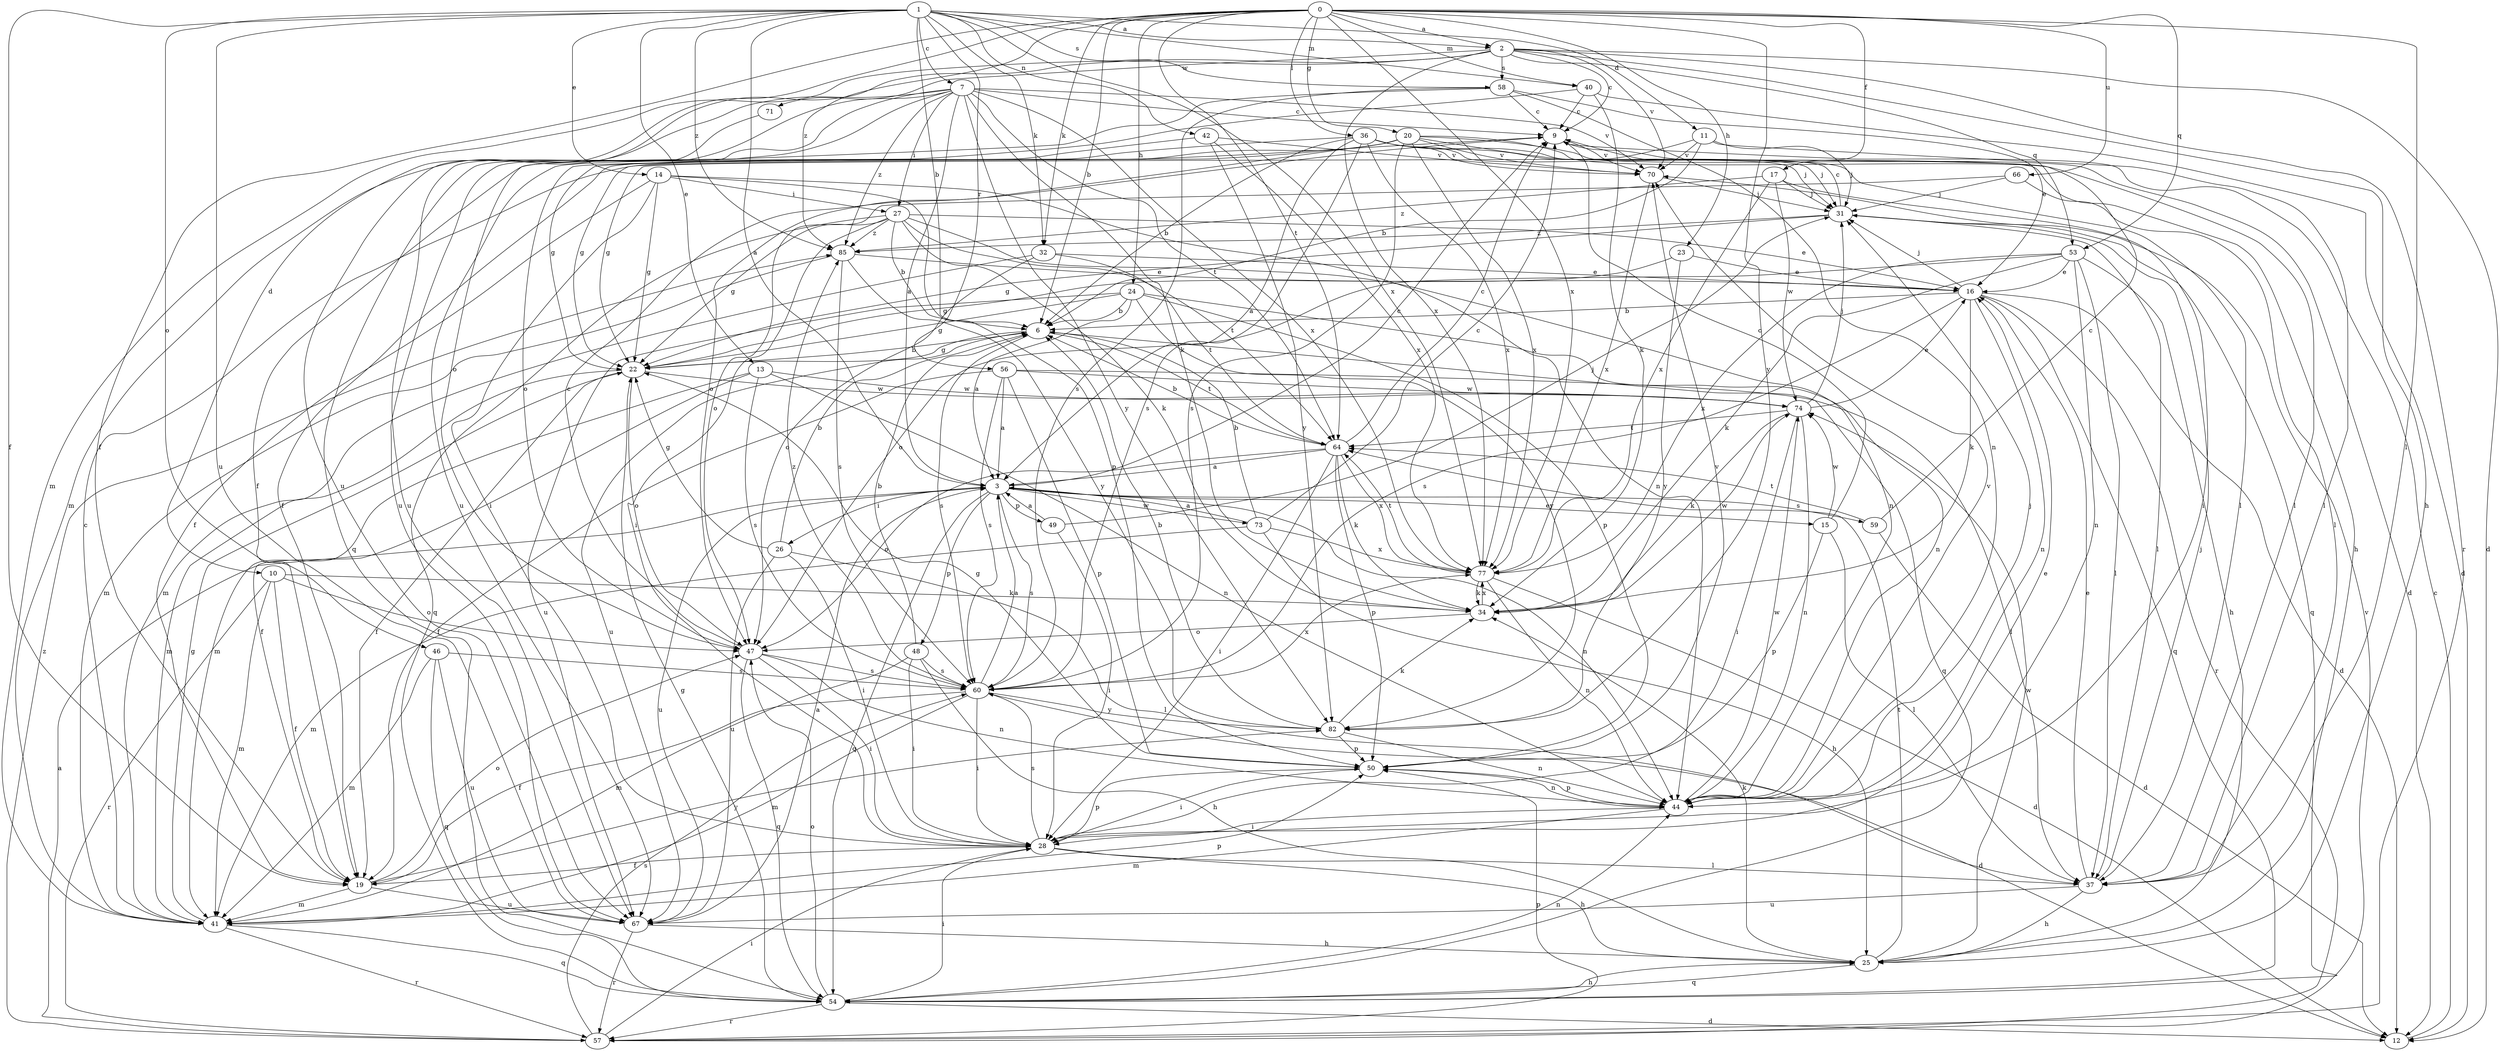 strict digraph  {
0;
1;
2;
3;
6;
7;
9;
10;
11;
12;
13;
14;
15;
16;
17;
19;
20;
22;
23;
24;
25;
26;
27;
28;
31;
32;
34;
36;
37;
40;
41;
42;
44;
46;
47;
48;
49;
50;
53;
54;
56;
57;
58;
59;
60;
64;
66;
67;
70;
71;
73;
74;
77;
82;
85;
0 -> 2  [label=a];
0 -> 6  [label=b];
0 -> 10  [label=d];
0 -> 17  [label=f];
0 -> 19  [label=f];
0 -> 20  [label=g];
0 -> 23  [label=h];
0 -> 24  [label=h];
0 -> 32  [label=k];
0 -> 36  [label=l];
0 -> 37  [label=l];
0 -> 40  [label=m];
0 -> 53  [label=q];
0 -> 64  [label=t];
0 -> 66  [label=u];
0 -> 77  [label=x];
0 -> 82  [label=y];
0 -> 85  [label=z];
1 -> 2  [label=a];
1 -> 3  [label=a];
1 -> 6  [label=b];
1 -> 7  [label=c];
1 -> 11  [label=d];
1 -> 13  [label=e];
1 -> 14  [label=e];
1 -> 19  [label=f];
1 -> 32  [label=k];
1 -> 40  [label=m];
1 -> 42  [label=n];
1 -> 46  [label=o];
1 -> 56  [label=r];
1 -> 58  [label=s];
1 -> 67  [label=u];
1 -> 77  [label=x];
1 -> 85  [label=z];
2 -> 9  [label=c];
2 -> 12  [label=d];
2 -> 25  [label=h];
2 -> 41  [label=m];
2 -> 53  [label=q];
2 -> 57  [label=r];
2 -> 58  [label=s];
2 -> 67  [label=u];
2 -> 70  [label=v];
2 -> 71  [label=w];
2 -> 77  [label=x];
3 -> 9  [label=c];
3 -> 15  [label=e];
3 -> 26  [label=i];
3 -> 44  [label=n];
3 -> 48  [label=p];
3 -> 49  [label=p];
3 -> 54  [label=q];
3 -> 59  [label=s];
3 -> 60  [label=s];
3 -> 67  [label=u];
3 -> 73  [label=w];
6 -> 22  [label=g];
6 -> 54  [label=q];
6 -> 60  [label=s];
6 -> 64  [label=t];
6 -> 67  [label=u];
7 -> 3  [label=a];
7 -> 9  [label=c];
7 -> 27  [label=i];
7 -> 34  [label=k];
7 -> 41  [label=m];
7 -> 47  [label=o];
7 -> 54  [label=q];
7 -> 64  [label=t];
7 -> 67  [label=u];
7 -> 70  [label=v];
7 -> 77  [label=x];
7 -> 82  [label=y];
7 -> 85  [label=z];
9 -> 70  [label=v];
10 -> 19  [label=f];
10 -> 34  [label=k];
10 -> 41  [label=m];
10 -> 47  [label=o];
10 -> 57  [label=r];
11 -> 6  [label=b];
11 -> 22  [label=g];
11 -> 31  [label=j];
11 -> 37  [label=l];
11 -> 70  [label=v];
12 -> 9  [label=c];
13 -> 19  [label=f];
13 -> 41  [label=m];
13 -> 44  [label=n];
13 -> 60  [label=s];
13 -> 74  [label=w];
14 -> 19  [label=f];
14 -> 22  [label=g];
14 -> 27  [label=i];
14 -> 28  [label=i];
14 -> 44  [label=n];
14 -> 50  [label=p];
15 -> 9  [label=c];
15 -> 37  [label=l];
15 -> 50  [label=p];
15 -> 74  [label=w];
16 -> 6  [label=b];
16 -> 12  [label=d];
16 -> 31  [label=j];
16 -> 34  [label=k];
16 -> 44  [label=n];
16 -> 54  [label=q];
16 -> 57  [label=r];
16 -> 60  [label=s];
17 -> 28  [label=i];
17 -> 31  [label=j];
17 -> 74  [label=w];
17 -> 77  [label=x];
17 -> 85  [label=z];
19 -> 41  [label=m];
19 -> 47  [label=o];
19 -> 67  [label=u];
19 -> 82  [label=y];
20 -> 12  [label=d];
20 -> 19  [label=f];
20 -> 22  [label=g];
20 -> 31  [label=j];
20 -> 37  [label=l];
20 -> 47  [label=o];
20 -> 60  [label=s];
20 -> 70  [label=v];
20 -> 77  [label=x];
22 -> 6  [label=b];
22 -> 19  [label=f];
22 -> 41  [label=m];
22 -> 47  [label=o];
22 -> 74  [label=w];
23 -> 16  [label=e];
23 -> 22  [label=g];
23 -> 82  [label=y];
24 -> 3  [label=a];
24 -> 6  [label=b];
24 -> 22  [label=g];
24 -> 44  [label=n];
24 -> 50  [label=p];
24 -> 67  [label=u];
24 -> 82  [label=y];
25 -> 34  [label=k];
25 -> 54  [label=q];
25 -> 64  [label=t];
25 -> 74  [label=w];
26 -> 6  [label=b];
26 -> 22  [label=g];
26 -> 28  [label=i];
26 -> 37  [label=l];
26 -> 67  [label=u];
27 -> 6  [label=b];
27 -> 16  [label=e];
27 -> 22  [label=g];
27 -> 28  [label=i];
27 -> 34  [label=k];
27 -> 44  [label=n];
27 -> 54  [label=q];
27 -> 64  [label=t];
27 -> 85  [label=z];
28 -> 16  [label=e];
28 -> 19  [label=f];
28 -> 25  [label=h];
28 -> 37  [label=l];
28 -> 50  [label=p];
28 -> 60  [label=s];
31 -> 9  [label=c];
31 -> 22  [label=g];
31 -> 37  [label=l];
31 -> 54  [label=q];
31 -> 85  [label=z];
32 -> 16  [label=e];
32 -> 41  [label=m];
32 -> 47  [label=o];
32 -> 64  [label=t];
34 -> 47  [label=o];
34 -> 74  [label=w];
34 -> 77  [label=x];
36 -> 3  [label=a];
36 -> 6  [label=b];
36 -> 22  [label=g];
36 -> 25  [label=h];
36 -> 31  [label=j];
36 -> 37  [label=l];
36 -> 60  [label=s];
36 -> 70  [label=v];
36 -> 77  [label=x];
37 -> 16  [label=e];
37 -> 25  [label=h];
37 -> 31  [label=j];
37 -> 67  [label=u];
40 -> 9  [label=c];
40 -> 12  [label=d];
40 -> 34  [label=k];
40 -> 67  [label=u];
41 -> 9  [label=c];
41 -> 22  [label=g];
41 -> 50  [label=p];
41 -> 54  [label=q];
41 -> 57  [label=r];
42 -> 47  [label=o];
42 -> 70  [label=v];
42 -> 77  [label=x];
42 -> 82  [label=y];
44 -> 28  [label=i];
44 -> 31  [label=j];
44 -> 41  [label=m];
44 -> 50  [label=p];
44 -> 70  [label=v];
44 -> 74  [label=w];
46 -> 41  [label=m];
46 -> 54  [label=q];
46 -> 60  [label=s];
46 -> 67  [label=u];
47 -> 9  [label=c];
47 -> 28  [label=i];
47 -> 44  [label=n];
47 -> 54  [label=q];
47 -> 60  [label=s];
48 -> 6  [label=b];
48 -> 25  [label=h];
48 -> 28  [label=i];
48 -> 41  [label=m];
48 -> 60  [label=s];
49 -> 3  [label=a];
49 -> 28  [label=i];
49 -> 31  [label=j];
50 -> 22  [label=g];
50 -> 28  [label=i];
50 -> 44  [label=n];
50 -> 70  [label=v];
53 -> 16  [label=e];
53 -> 25  [label=h];
53 -> 34  [label=k];
53 -> 37  [label=l];
53 -> 44  [label=n];
53 -> 47  [label=o];
53 -> 77  [label=x];
54 -> 12  [label=d];
54 -> 22  [label=g];
54 -> 25  [label=h];
54 -> 28  [label=i];
54 -> 44  [label=n];
54 -> 47  [label=o];
54 -> 57  [label=r];
56 -> 3  [label=a];
56 -> 19  [label=f];
56 -> 37  [label=l];
56 -> 50  [label=p];
56 -> 60  [label=s];
56 -> 74  [label=w];
57 -> 3  [label=a];
57 -> 28  [label=i];
57 -> 50  [label=p];
57 -> 60  [label=s];
57 -> 70  [label=v];
57 -> 85  [label=z];
58 -> 9  [label=c];
58 -> 16  [label=e];
58 -> 19  [label=f];
58 -> 44  [label=n];
58 -> 60  [label=s];
59 -> 9  [label=c];
59 -> 12  [label=d];
59 -> 64  [label=t];
60 -> 3  [label=a];
60 -> 12  [label=d];
60 -> 19  [label=f];
60 -> 28  [label=i];
60 -> 41  [label=m];
60 -> 77  [label=x];
60 -> 82  [label=y];
60 -> 85  [label=z];
64 -> 3  [label=a];
64 -> 6  [label=b];
64 -> 9  [label=c];
64 -> 28  [label=i];
64 -> 34  [label=k];
64 -> 47  [label=o];
64 -> 50  [label=p];
64 -> 77  [label=x];
66 -> 31  [label=j];
66 -> 37  [label=l];
66 -> 47  [label=o];
67 -> 3  [label=a];
67 -> 25  [label=h];
67 -> 57  [label=r];
70 -> 31  [label=j];
70 -> 77  [label=x];
71 -> 67  [label=u];
73 -> 3  [label=a];
73 -> 6  [label=b];
73 -> 9  [label=c];
73 -> 25  [label=h];
73 -> 41  [label=m];
73 -> 77  [label=x];
74 -> 16  [label=e];
74 -> 28  [label=i];
74 -> 31  [label=j];
74 -> 34  [label=k];
74 -> 44  [label=n];
74 -> 64  [label=t];
77 -> 12  [label=d];
77 -> 34  [label=k];
77 -> 44  [label=n];
77 -> 64  [label=t];
82 -> 6  [label=b];
82 -> 34  [label=k];
82 -> 44  [label=n];
82 -> 50  [label=p];
85 -> 16  [label=e];
85 -> 41  [label=m];
85 -> 60  [label=s];
85 -> 82  [label=y];
}
